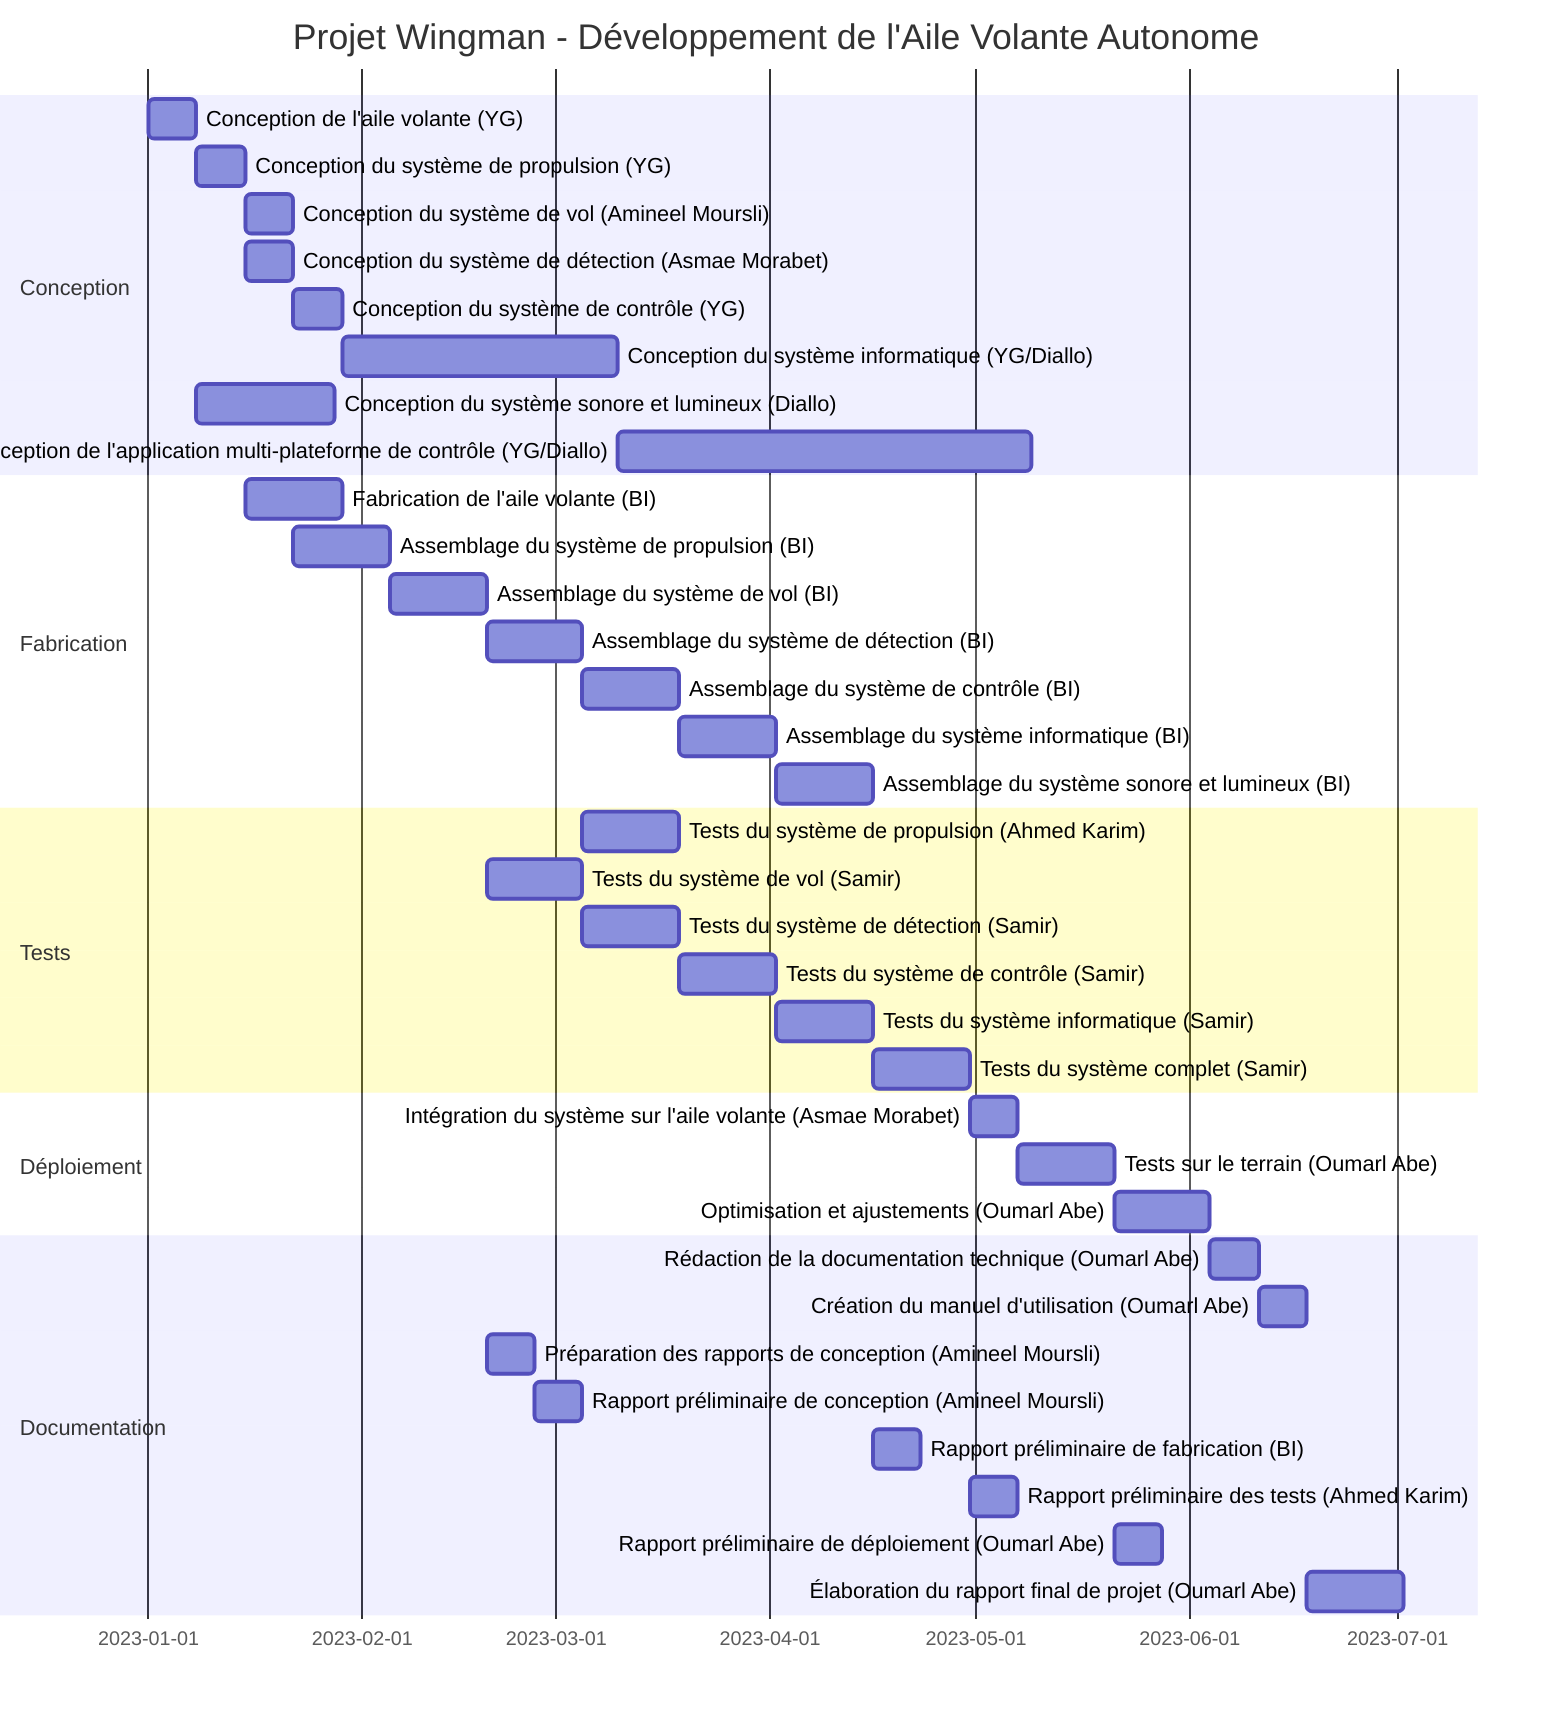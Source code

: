 gantt
    title Projet Wingman - Développement de l'Aile Volante Autonome

    section Conception
    Conception de l'aile volante (YG)              : 2023-01-01, 7d
    Conception du système de propulsion (YG)       : 2023-01-08, 7d
    Conception du système de vol (Amineel Moursli) : 2023-01-15, 7d
    Conception du système de détection (Asmae Morabet) : 2023-01-15, 7d
    Conception du système de contrôle (YG)         : 2023-01-22, 7d
    Conception du système informatique (YG/Diallo)        : 2023-01-29, 40d
    Conception du système sonore et lumineux (Diallo)  : 2023-01-08, 20d
    Conception de l'application multi-plateforme de contrôle (YG/Diallo) : 2023-03-10, 60d

    section Fabrication
    Fabrication de l'aile volante (BI)             : 2023-01-15, 14d
    Assemblage du système de propulsion (BI)       : 2023-01-22, 14d
    Assemblage du système de vol (BI)              : 2023-02-05, 14d
    Assemblage du système de détection (BI)        : 2023-02-19, 14d
    Assemblage du système de contrôle (BI)         : 2023-03-05, 14d
    Assemblage du système informatique (BI)        : 2023-03-19, 14d
    Assemblage du système sonore et lumineux (BI)  : 2023-04-02, 14d

    section Tests
    Tests du système de propulsion (Ahmed Karim)    : 2023-03-05, 14d
    Tests du système de vol (Samir)                 : 2023-02-19, 14d
    Tests du système de détection (Samir)           : 2023-03-05, 14d
    Tests du système de contrôle (Samir)            : 2023-03-19, 14d
    Tests du système informatique (Samir)           : 2023-04-02, 14d
    Tests du système complet (Samir)               : 2023-04-16, 14d

    section Déploiement
    Intégration du système sur l'aile volante (Asmae Morabet) : 2023-04-30, 7d
    Tests sur le terrain (Oumarl Abe)                        : 2023-05-07, 14d
    Optimisation et ajustements (Oumarl Abe)                  : 2023-05-21, 14d

    section Documentation
    Rédaction de la documentation technique (Oumarl Abe)   : 2023-06-04, 7d
    Création du manuel d'utilisation (Oumarl Abe)          : 2023-06-11, 7d
    Préparation des rapports de conception (Amineel Moursli)             : 2023-02-19, 7d
    Rapport préliminaire de conception (Amineel Moursli)                : 2023-02-26, 7d
    Rapport préliminaire de fabrication (BI)               : 2023-04-16, 7d
    Rapport préliminaire des tests (Ahmed Karim)           : 2023-04-30, 7d
    Rapport préliminaire de déploiement (Oumarl Abe)       : 2023-05-21, 7d
    Élaboration du rapport final de projet (Oumarl Abe)      : 2023-06-18, 14d